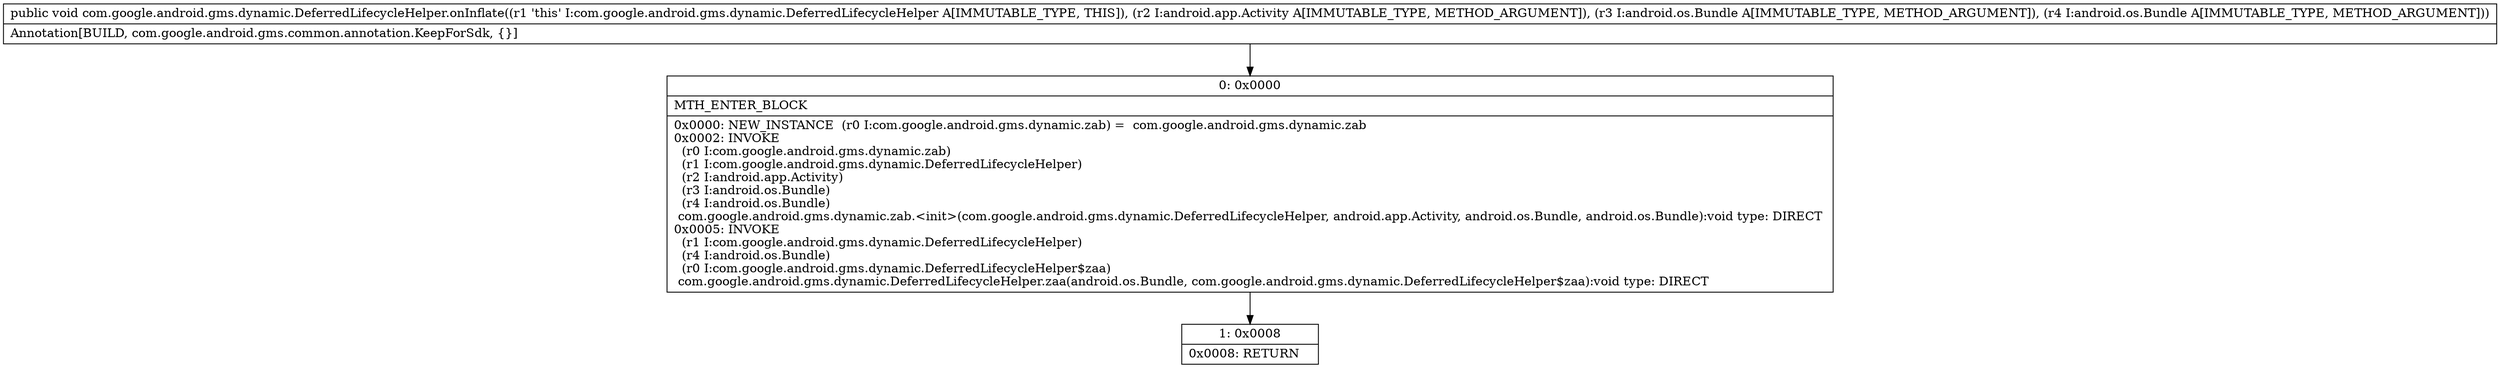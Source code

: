 digraph "CFG forcom.google.android.gms.dynamic.DeferredLifecycleHelper.onInflate(Landroid\/app\/Activity;Landroid\/os\/Bundle;Landroid\/os\/Bundle;)V" {
Node_0 [shape=record,label="{0\:\ 0x0000|MTH_ENTER_BLOCK\l|0x0000: NEW_INSTANCE  (r0 I:com.google.android.gms.dynamic.zab) =  com.google.android.gms.dynamic.zab \l0x0002: INVOKE  \l  (r0 I:com.google.android.gms.dynamic.zab)\l  (r1 I:com.google.android.gms.dynamic.DeferredLifecycleHelper)\l  (r2 I:android.app.Activity)\l  (r3 I:android.os.Bundle)\l  (r4 I:android.os.Bundle)\l com.google.android.gms.dynamic.zab.\<init\>(com.google.android.gms.dynamic.DeferredLifecycleHelper, android.app.Activity, android.os.Bundle, android.os.Bundle):void type: DIRECT \l0x0005: INVOKE  \l  (r1 I:com.google.android.gms.dynamic.DeferredLifecycleHelper)\l  (r4 I:android.os.Bundle)\l  (r0 I:com.google.android.gms.dynamic.DeferredLifecycleHelper$zaa)\l com.google.android.gms.dynamic.DeferredLifecycleHelper.zaa(android.os.Bundle, com.google.android.gms.dynamic.DeferredLifecycleHelper$zaa):void type: DIRECT \l}"];
Node_1 [shape=record,label="{1\:\ 0x0008|0x0008: RETURN   \l}"];
MethodNode[shape=record,label="{public void com.google.android.gms.dynamic.DeferredLifecycleHelper.onInflate((r1 'this' I:com.google.android.gms.dynamic.DeferredLifecycleHelper A[IMMUTABLE_TYPE, THIS]), (r2 I:android.app.Activity A[IMMUTABLE_TYPE, METHOD_ARGUMENT]), (r3 I:android.os.Bundle A[IMMUTABLE_TYPE, METHOD_ARGUMENT]), (r4 I:android.os.Bundle A[IMMUTABLE_TYPE, METHOD_ARGUMENT]))  | Annotation[BUILD, com.google.android.gms.common.annotation.KeepForSdk, \{\}]\l}"];
MethodNode -> Node_0;
Node_0 -> Node_1;
}

